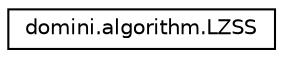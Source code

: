 digraph "Graphical Class Hierarchy"
{
  edge [fontname="Helvetica",fontsize="10",labelfontname="Helvetica",labelfontsize="10"];
  node [fontname="Helvetica",fontsize="10",shape=record];
  rankdir="LR";
  Node0 [label="domini.algorithm.LZSS",height=0.2,width=0.4,color="black", fillcolor="white", style="filled",URL="$classdomini_1_1algorithm_1_1LZSS.html",tooltip="Aquesta és la classe del algoritme LZSS. "];
}
